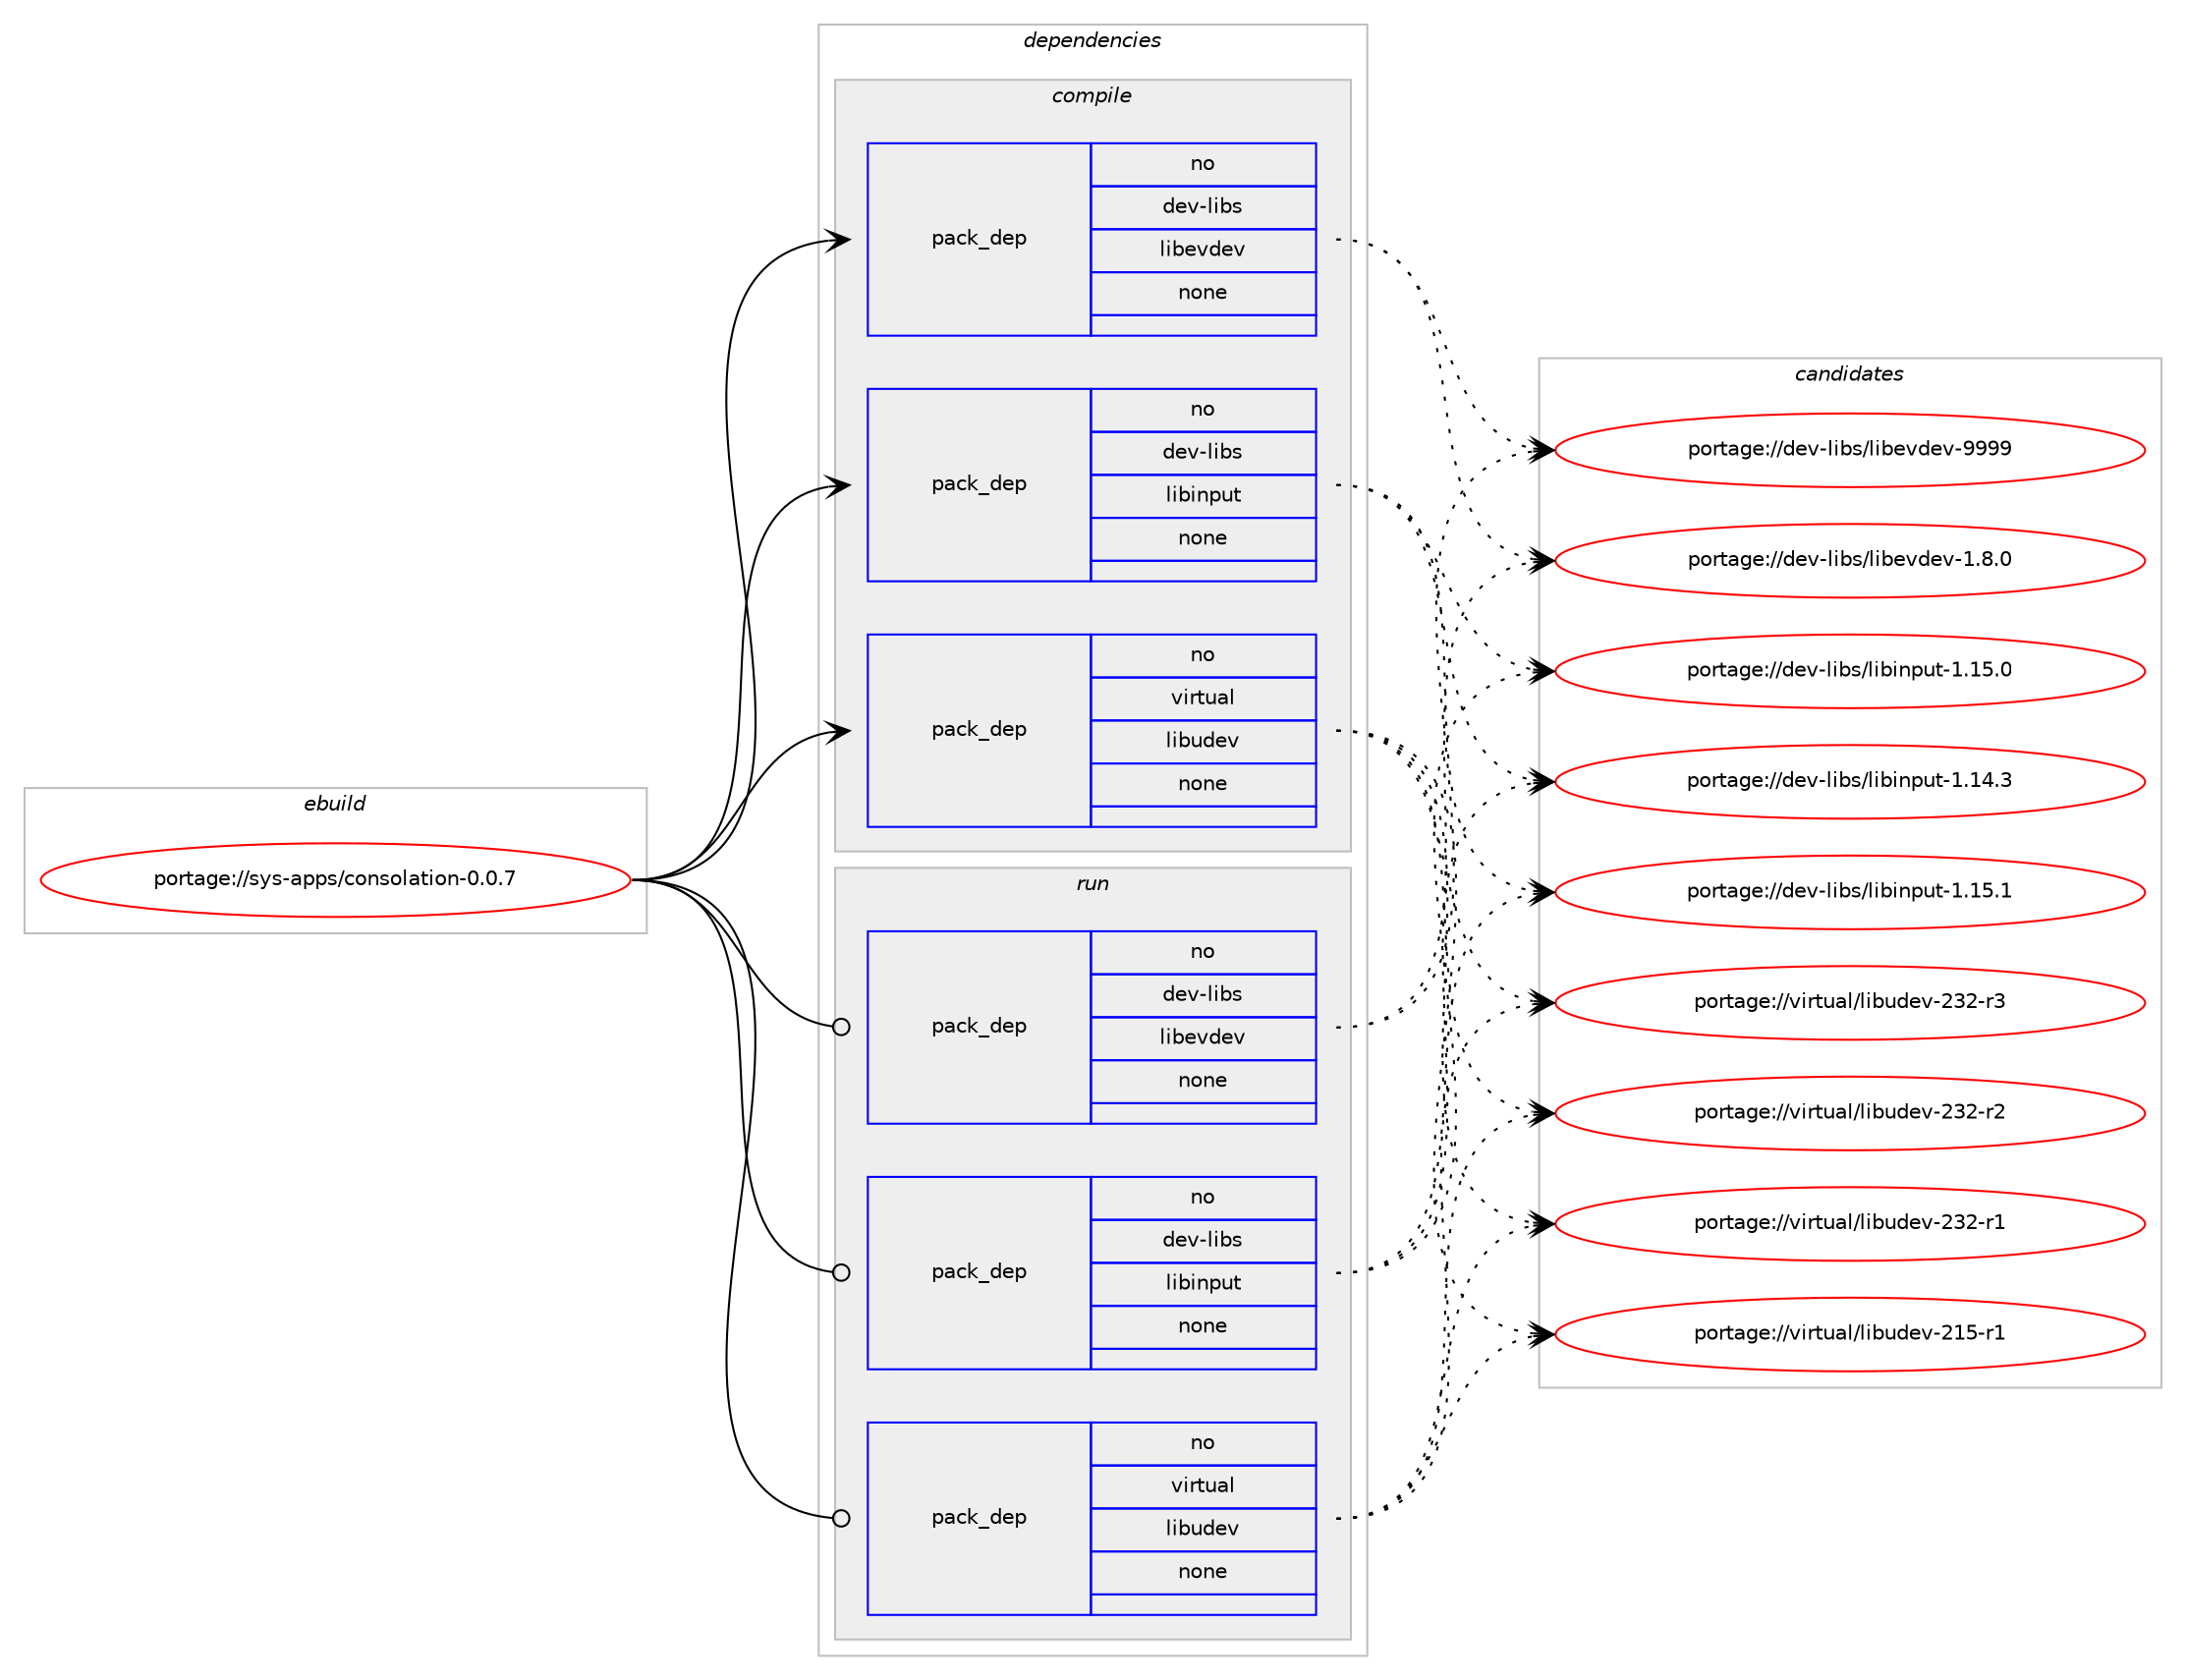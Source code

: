 digraph prolog {

# *************
# Graph options
# *************

newrank=true;
concentrate=true;
compound=true;
graph [rankdir=LR,fontname=Helvetica,fontsize=10,ranksep=1.5];#, ranksep=2.5, nodesep=0.2];
edge  [arrowhead=vee];
node  [fontname=Helvetica,fontsize=10];

# **********
# The ebuild
# **********

subgraph cluster_leftcol {
color=gray;
rank=same;
label=<<i>ebuild</i>>;
id [label="portage://sys-apps/consolation-0.0.7", color=red, width=4, href="../sys-apps/consolation-0.0.7.svg"];
}

# ****************
# The dependencies
# ****************

subgraph cluster_midcol {
color=gray;
label=<<i>dependencies</i>>;
subgraph cluster_compile {
fillcolor="#eeeeee";
style=filled;
label=<<i>compile</i>>;
subgraph pack50163 {
dependency66076 [label=<<TABLE BORDER="0" CELLBORDER="1" CELLSPACING="0" CELLPADDING="4" WIDTH="220"><TR><TD ROWSPAN="6" CELLPADDING="30">pack_dep</TD></TR><TR><TD WIDTH="110">no</TD></TR><TR><TD>dev-libs</TD></TR><TR><TD>libevdev</TD></TR><TR><TD>none</TD></TR><TR><TD></TD></TR></TABLE>>, shape=none, color=blue];
}
id:e -> dependency66076:w [weight=20,style="solid",arrowhead="vee"];
subgraph pack50164 {
dependency66077 [label=<<TABLE BORDER="0" CELLBORDER="1" CELLSPACING="0" CELLPADDING="4" WIDTH="220"><TR><TD ROWSPAN="6" CELLPADDING="30">pack_dep</TD></TR><TR><TD WIDTH="110">no</TD></TR><TR><TD>dev-libs</TD></TR><TR><TD>libinput</TD></TR><TR><TD>none</TD></TR><TR><TD></TD></TR></TABLE>>, shape=none, color=blue];
}
id:e -> dependency66077:w [weight=20,style="solid",arrowhead="vee"];
subgraph pack50165 {
dependency66078 [label=<<TABLE BORDER="0" CELLBORDER="1" CELLSPACING="0" CELLPADDING="4" WIDTH="220"><TR><TD ROWSPAN="6" CELLPADDING="30">pack_dep</TD></TR><TR><TD WIDTH="110">no</TD></TR><TR><TD>virtual</TD></TR><TR><TD>libudev</TD></TR><TR><TD>none</TD></TR><TR><TD></TD></TR></TABLE>>, shape=none, color=blue];
}
id:e -> dependency66078:w [weight=20,style="solid",arrowhead="vee"];
}
subgraph cluster_compileandrun {
fillcolor="#eeeeee";
style=filled;
label=<<i>compile and run</i>>;
}
subgraph cluster_run {
fillcolor="#eeeeee";
style=filled;
label=<<i>run</i>>;
subgraph pack50166 {
dependency66079 [label=<<TABLE BORDER="0" CELLBORDER="1" CELLSPACING="0" CELLPADDING="4" WIDTH="220"><TR><TD ROWSPAN="6" CELLPADDING="30">pack_dep</TD></TR><TR><TD WIDTH="110">no</TD></TR><TR><TD>dev-libs</TD></TR><TR><TD>libevdev</TD></TR><TR><TD>none</TD></TR><TR><TD></TD></TR></TABLE>>, shape=none, color=blue];
}
id:e -> dependency66079:w [weight=20,style="solid",arrowhead="odot"];
subgraph pack50167 {
dependency66080 [label=<<TABLE BORDER="0" CELLBORDER="1" CELLSPACING="0" CELLPADDING="4" WIDTH="220"><TR><TD ROWSPAN="6" CELLPADDING="30">pack_dep</TD></TR><TR><TD WIDTH="110">no</TD></TR><TR><TD>dev-libs</TD></TR><TR><TD>libinput</TD></TR><TR><TD>none</TD></TR><TR><TD></TD></TR></TABLE>>, shape=none, color=blue];
}
id:e -> dependency66080:w [weight=20,style="solid",arrowhead="odot"];
subgraph pack50168 {
dependency66081 [label=<<TABLE BORDER="0" CELLBORDER="1" CELLSPACING="0" CELLPADDING="4" WIDTH="220"><TR><TD ROWSPAN="6" CELLPADDING="30">pack_dep</TD></TR><TR><TD WIDTH="110">no</TD></TR><TR><TD>virtual</TD></TR><TR><TD>libudev</TD></TR><TR><TD>none</TD></TR><TR><TD></TD></TR></TABLE>>, shape=none, color=blue];
}
id:e -> dependency66081:w [weight=20,style="solid",arrowhead="odot"];
}
}

# **************
# The candidates
# **************

subgraph cluster_choices {
rank=same;
color=gray;
label=<<i>candidates</i>>;

subgraph choice50163 {
color=black;
nodesep=1;
choice100101118451081059811547108105981011181001011184557575757 [label="portage://dev-libs/libevdev-9999", color=red, width=4,href="../dev-libs/libevdev-9999.svg"];
choice10010111845108105981154710810598101118100101118454946564648 [label="portage://dev-libs/libevdev-1.8.0", color=red, width=4,href="../dev-libs/libevdev-1.8.0.svg"];
dependency66076:e -> choice100101118451081059811547108105981011181001011184557575757:w [style=dotted,weight="100"];
dependency66076:e -> choice10010111845108105981154710810598101118100101118454946564648:w [style=dotted,weight="100"];
}
subgraph choice50164 {
color=black;
nodesep=1;
choice1001011184510810598115471081059810511011211711645494649534649 [label="portage://dev-libs/libinput-1.15.1", color=red, width=4,href="../dev-libs/libinput-1.15.1.svg"];
choice1001011184510810598115471081059810511011211711645494649534648 [label="portage://dev-libs/libinput-1.15.0", color=red, width=4,href="../dev-libs/libinput-1.15.0.svg"];
choice1001011184510810598115471081059810511011211711645494649524651 [label="portage://dev-libs/libinput-1.14.3", color=red, width=4,href="../dev-libs/libinput-1.14.3.svg"];
dependency66077:e -> choice1001011184510810598115471081059810511011211711645494649534649:w [style=dotted,weight="100"];
dependency66077:e -> choice1001011184510810598115471081059810511011211711645494649534648:w [style=dotted,weight="100"];
dependency66077:e -> choice1001011184510810598115471081059810511011211711645494649524651:w [style=dotted,weight="100"];
}
subgraph choice50165 {
color=black;
nodesep=1;
choice118105114116117971084710810598117100101118455051504511451 [label="portage://virtual/libudev-232-r3", color=red, width=4,href="../virtual/libudev-232-r3.svg"];
choice118105114116117971084710810598117100101118455051504511450 [label="portage://virtual/libudev-232-r2", color=red, width=4,href="../virtual/libudev-232-r2.svg"];
choice118105114116117971084710810598117100101118455051504511449 [label="portage://virtual/libudev-232-r1", color=red, width=4,href="../virtual/libudev-232-r1.svg"];
choice118105114116117971084710810598117100101118455049534511449 [label="portage://virtual/libudev-215-r1", color=red, width=4,href="../virtual/libudev-215-r1.svg"];
dependency66078:e -> choice118105114116117971084710810598117100101118455051504511451:w [style=dotted,weight="100"];
dependency66078:e -> choice118105114116117971084710810598117100101118455051504511450:w [style=dotted,weight="100"];
dependency66078:e -> choice118105114116117971084710810598117100101118455051504511449:w [style=dotted,weight="100"];
dependency66078:e -> choice118105114116117971084710810598117100101118455049534511449:w [style=dotted,weight="100"];
}
subgraph choice50166 {
color=black;
nodesep=1;
choice100101118451081059811547108105981011181001011184557575757 [label="portage://dev-libs/libevdev-9999", color=red, width=4,href="../dev-libs/libevdev-9999.svg"];
choice10010111845108105981154710810598101118100101118454946564648 [label="portage://dev-libs/libevdev-1.8.0", color=red, width=4,href="../dev-libs/libevdev-1.8.0.svg"];
dependency66079:e -> choice100101118451081059811547108105981011181001011184557575757:w [style=dotted,weight="100"];
dependency66079:e -> choice10010111845108105981154710810598101118100101118454946564648:w [style=dotted,weight="100"];
}
subgraph choice50167 {
color=black;
nodesep=1;
choice1001011184510810598115471081059810511011211711645494649534649 [label="portage://dev-libs/libinput-1.15.1", color=red, width=4,href="../dev-libs/libinput-1.15.1.svg"];
choice1001011184510810598115471081059810511011211711645494649534648 [label="portage://dev-libs/libinput-1.15.0", color=red, width=4,href="../dev-libs/libinput-1.15.0.svg"];
choice1001011184510810598115471081059810511011211711645494649524651 [label="portage://dev-libs/libinput-1.14.3", color=red, width=4,href="../dev-libs/libinput-1.14.3.svg"];
dependency66080:e -> choice1001011184510810598115471081059810511011211711645494649534649:w [style=dotted,weight="100"];
dependency66080:e -> choice1001011184510810598115471081059810511011211711645494649534648:w [style=dotted,weight="100"];
dependency66080:e -> choice1001011184510810598115471081059810511011211711645494649524651:w [style=dotted,weight="100"];
}
subgraph choice50168 {
color=black;
nodesep=1;
choice118105114116117971084710810598117100101118455051504511451 [label="portage://virtual/libudev-232-r3", color=red, width=4,href="../virtual/libudev-232-r3.svg"];
choice118105114116117971084710810598117100101118455051504511450 [label="portage://virtual/libudev-232-r2", color=red, width=4,href="../virtual/libudev-232-r2.svg"];
choice118105114116117971084710810598117100101118455051504511449 [label="portage://virtual/libudev-232-r1", color=red, width=4,href="../virtual/libudev-232-r1.svg"];
choice118105114116117971084710810598117100101118455049534511449 [label="portage://virtual/libudev-215-r1", color=red, width=4,href="../virtual/libudev-215-r1.svg"];
dependency66081:e -> choice118105114116117971084710810598117100101118455051504511451:w [style=dotted,weight="100"];
dependency66081:e -> choice118105114116117971084710810598117100101118455051504511450:w [style=dotted,weight="100"];
dependency66081:e -> choice118105114116117971084710810598117100101118455051504511449:w [style=dotted,weight="100"];
dependency66081:e -> choice118105114116117971084710810598117100101118455049534511449:w [style=dotted,weight="100"];
}
}

}
